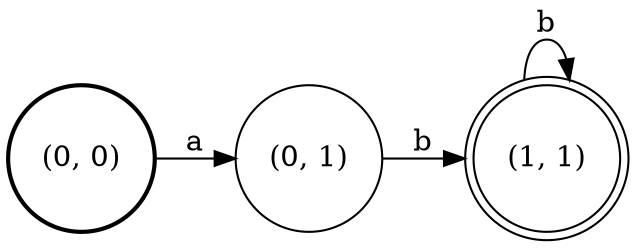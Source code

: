 digraph FST {
rankdir = LR;
size = "8.5,11";
center = 1;
orientation = Portrait;
ranksep = "0.4";
nodesep = "0.25";
0 [label = "(0, 0)", shape = circle, style = bold, fontsize = 14]
	0 -> 1 [label = "a", fontsize = 14];
1 [label = "(0, 1)", shape = circle, style = solid, fontsize = 14]
	1 -> 2 [label = "b", fontsize = 14];
2 [label = "(1, 1)", shape = doublecircle, style = solid, fontsize = 14]
	2 -> 2 [label = "b", fontsize = 14];
}
